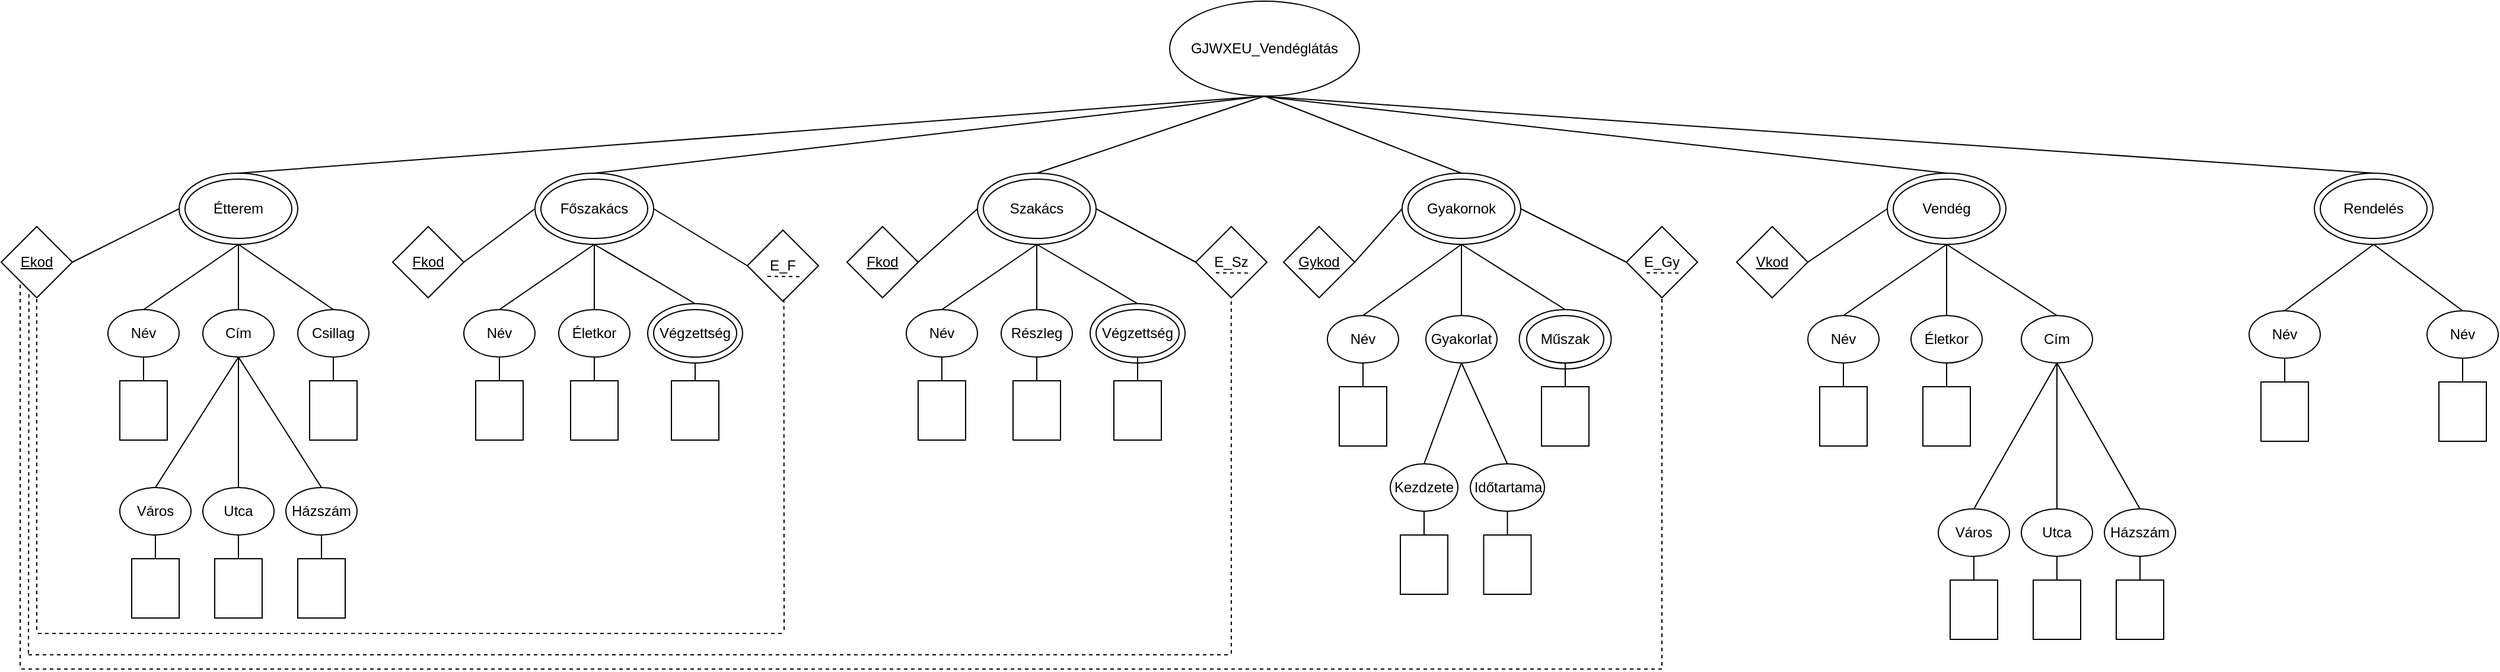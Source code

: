 <mxfile version="28.2.6">
  <diagram name="1 oldal" id="WLCUmYSW4WrJOMDDMaRZ">
    <mxGraphModel dx="4300" dy="1790" grid="1" gridSize="10" guides="1" tooltips="1" connect="1" arrows="1" fold="1" page="1" pageScale="1" pageWidth="827" pageHeight="1169" math="0" shadow="0">
      <root>
        <mxCell id="0" />
        <mxCell id="1" parent="0" />
        <mxCell id="raZlyk8f7OkeZTR7Bswh-1" value="GJWXEU_Vendéglátás" style="ellipse;whiteSpace=wrap;html=1;" parent="1" vertex="1">
          <mxGeometry x="334" y="20" width="160" height="80" as="geometry" />
        </mxCell>
        <mxCell id="raZlyk8f7OkeZTR7Bswh-2" value="Étterem" style="ellipse;whiteSpace=wrap;html=1;" parent="1" vertex="1">
          <mxGeometry x="-496" y="170" width="90" height="50" as="geometry" />
        </mxCell>
        <mxCell id="raZlyk8f7OkeZTR7Bswh-3" value="Főszakács" style="ellipse;whiteSpace=wrap;html=1;" parent="1" vertex="1">
          <mxGeometry x="-196" y="170" width="90" height="50" as="geometry" />
        </mxCell>
        <mxCell id="raZlyk8f7OkeZTR7Bswh-4" value="Szakács" style="ellipse;whiteSpace=wrap;html=1;" parent="1" vertex="1">
          <mxGeometry x="177" y="170" width="90" height="50" as="geometry" />
        </mxCell>
        <mxCell id="raZlyk8f7OkeZTR7Bswh-5" value="Gyakornok" style="ellipse;whiteSpace=wrap;html=1;" parent="1" vertex="1">
          <mxGeometry x="535" y="170" width="90" height="50" as="geometry" />
        </mxCell>
        <mxCell id="raZlyk8f7OkeZTR7Bswh-6" value="Vendég" style="ellipse;whiteSpace=wrap;html=1;" parent="1" vertex="1">
          <mxGeometry x="944" y="170" width="90" height="50" as="geometry" />
        </mxCell>
        <mxCell id="raZlyk8f7OkeZTR7Bswh-7" value="Rendelés" style="ellipse;whiteSpace=wrap;html=1;" parent="1" vertex="1">
          <mxGeometry x="1304" y="170" width="90" height="50" as="geometry" />
        </mxCell>
        <mxCell id="raZlyk8f7OkeZTR7Bswh-8" value="" style="ellipse;whiteSpace=wrap;html=1;fillColor=none;" parent="1" vertex="1">
          <mxGeometry x="-501" y="165" width="100" height="60" as="geometry" />
        </mxCell>
        <mxCell id="raZlyk8f7OkeZTR7Bswh-9" value="" style="ellipse;whiteSpace=wrap;html=1;fillColor=none;" parent="1" vertex="1">
          <mxGeometry x="-201" y="165" width="100" height="60" as="geometry" />
        </mxCell>
        <mxCell id="raZlyk8f7OkeZTR7Bswh-10" value="" style="ellipse;whiteSpace=wrap;html=1;fillColor=none;" parent="1" vertex="1">
          <mxGeometry x="172" y="165" width="100" height="60" as="geometry" />
        </mxCell>
        <mxCell id="raZlyk8f7OkeZTR7Bswh-11" value="" style="ellipse;whiteSpace=wrap;html=1;fillColor=none;" parent="1" vertex="1">
          <mxGeometry x="530" y="165" width="100" height="60" as="geometry" />
        </mxCell>
        <mxCell id="raZlyk8f7OkeZTR7Bswh-12" value="" style="ellipse;whiteSpace=wrap;html=1;fillColor=none;" parent="1" vertex="1">
          <mxGeometry x="939" y="165" width="100" height="60" as="geometry" />
        </mxCell>
        <mxCell id="raZlyk8f7OkeZTR7Bswh-13" value="" style="ellipse;whiteSpace=wrap;html=1;fillColor=none;" parent="1" vertex="1">
          <mxGeometry x="1299" y="165" width="100" height="60" as="geometry" />
        </mxCell>
        <mxCell id="raZlyk8f7OkeZTR7Bswh-14" value="Név" style="ellipse;whiteSpace=wrap;html=1;" parent="1" vertex="1">
          <mxGeometry x="-561" y="280" width="60" height="40" as="geometry" />
        </mxCell>
        <mxCell id="raZlyk8f7OkeZTR7Bswh-15" value="Cím" style="ellipse;whiteSpace=wrap;html=1;" parent="1" vertex="1">
          <mxGeometry x="-481" y="280" width="60" height="40" as="geometry" />
        </mxCell>
        <mxCell id="raZlyk8f7OkeZTR7Bswh-16" value="Csillag" style="ellipse;whiteSpace=wrap;html=1;" parent="1" vertex="1">
          <mxGeometry x="-401" y="280" width="60" height="40" as="geometry" />
        </mxCell>
        <mxCell id="raZlyk8f7OkeZTR7Bswh-17" value="" style="endArrow=none;html=1;rounded=0;exitX=0.5;exitY=0;exitDx=0;exitDy=0;" parent="1" source="raZlyk8f7OkeZTR7Bswh-14" edge="1">
          <mxGeometry width="50" height="50" relative="1" as="geometry">
            <mxPoint x="-501" y="275" as="sourcePoint" />
            <mxPoint x="-451" y="225" as="targetPoint" />
          </mxGeometry>
        </mxCell>
        <mxCell id="raZlyk8f7OkeZTR7Bswh-18" value="" style="endArrow=none;html=1;rounded=0;exitX=0.5;exitY=0;exitDx=0;exitDy=0;entryX=0.5;entryY=0;entryDx=0;entryDy=0;" parent="1" edge="1">
          <mxGeometry width="50" height="50" relative="1" as="geometry">
            <mxPoint x="-451" y="225" as="sourcePoint" />
            <mxPoint x="-371" y="280" as="targetPoint" />
          </mxGeometry>
        </mxCell>
        <mxCell id="raZlyk8f7OkeZTR7Bswh-19" value="" style="endArrow=none;html=1;rounded=0;exitX=0.5;exitY=1;exitDx=0;exitDy=0;entryX=0.5;entryY=0;entryDx=0;entryDy=0;" parent="1" source="raZlyk8f7OkeZTR7Bswh-8" target="raZlyk8f7OkeZTR7Bswh-15" edge="1">
          <mxGeometry width="50" height="50" relative="1" as="geometry">
            <mxPoint x="-361" y="325" as="sourcePoint" />
            <mxPoint x="-281" y="270" as="targetPoint" />
          </mxGeometry>
        </mxCell>
        <mxCell id="raZlyk8f7OkeZTR7Bswh-20" value="&lt;u&gt;Ekod&lt;/u&gt;" style="rhombus;whiteSpace=wrap;html=1;" parent="1" vertex="1">
          <mxGeometry x="-651" y="210" width="60" height="60" as="geometry" />
        </mxCell>
        <mxCell id="raZlyk8f7OkeZTR7Bswh-21" value="" style="endArrow=none;html=1;rounded=0;exitX=1;exitY=0.5;exitDx=0;exitDy=0;entryX=0;entryY=0.5;entryDx=0;entryDy=0;" parent="1" source="raZlyk8f7OkeZTR7Bswh-20" target="raZlyk8f7OkeZTR7Bswh-8" edge="1">
          <mxGeometry width="50" height="50" relative="1" as="geometry">
            <mxPoint x="-501" y="305" as="sourcePoint" />
            <mxPoint x="-421" y="250" as="targetPoint" />
          </mxGeometry>
        </mxCell>
        <mxCell id="raZlyk8f7OkeZTR7Bswh-22" value="Utca" style="ellipse;whiteSpace=wrap;html=1;" parent="1" vertex="1">
          <mxGeometry x="-481" y="430" width="60" height="40" as="geometry" />
        </mxCell>
        <mxCell id="raZlyk8f7OkeZTR7Bswh-23" value="Házszám" style="ellipse;whiteSpace=wrap;html=1;" parent="1" vertex="1">
          <mxGeometry x="-411" y="430" width="60" height="40" as="geometry" />
        </mxCell>
        <mxCell id="raZlyk8f7OkeZTR7Bswh-24" value="Város" style="ellipse;whiteSpace=wrap;html=1;" parent="1" vertex="1">
          <mxGeometry x="-551" y="430" width="60" height="40" as="geometry" />
        </mxCell>
        <mxCell id="raZlyk8f7OkeZTR7Bswh-25" value="" style="endArrow=none;html=1;rounded=0;exitX=0.5;exitY=0;exitDx=0;exitDy=0;" parent="1" source="raZlyk8f7OkeZTR7Bswh-24" edge="1">
          <mxGeometry width="50" height="50" relative="1" as="geometry">
            <mxPoint x="-501" y="370" as="sourcePoint" />
            <mxPoint x="-451" y="320" as="targetPoint" />
          </mxGeometry>
        </mxCell>
        <mxCell id="raZlyk8f7OkeZTR7Bswh-26" value="" style="endArrow=none;html=1;rounded=0;exitX=0.5;exitY=0;exitDx=0;exitDy=0;" parent="1" source="raZlyk8f7OkeZTR7Bswh-22" edge="1">
          <mxGeometry width="50" height="50" relative="1" as="geometry">
            <mxPoint x="-501" y="510" as="sourcePoint" />
            <mxPoint x="-451" y="320" as="targetPoint" />
          </mxGeometry>
        </mxCell>
        <mxCell id="raZlyk8f7OkeZTR7Bswh-27" value="" style="endArrow=none;html=1;rounded=0;exitX=0.5;exitY=0;exitDx=0;exitDy=0;entryX=0.5;entryY=1;entryDx=0;entryDy=0;" parent="1" source="raZlyk8f7OkeZTR7Bswh-23" target="raZlyk8f7OkeZTR7Bswh-15" edge="1">
          <mxGeometry width="50" height="50" relative="1" as="geometry">
            <mxPoint x="-381" y="530" as="sourcePoint" />
            <mxPoint x="-311" y="420" as="targetPoint" />
          </mxGeometry>
        </mxCell>
        <mxCell id="raZlyk8f7OkeZTR7Bswh-28" value="" style="rounded=0;whiteSpace=wrap;html=1;" parent="1" vertex="1">
          <mxGeometry x="-551" y="340" width="40" height="50" as="geometry" />
        </mxCell>
        <mxCell id="raZlyk8f7OkeZTR7Bswh-29" value="" style="rounded=0;whiteSpace=wrap;html=1;" parent="1" vertex="1">
          <mxGeometry x="-391" y="340" width="40" height="50" as="geometry" />
        </mxCell>
        <mxCell id="raZlyk8f7OkeZTR7Bswh-30" value="" style="endArrow=none;html=1;rounded=0;entryX=0.5;entryY=1;entryDx=0;entryDy=0;exitX=0.5;exitY=0;exitDx=0;exitDy=0;" parent="1" source="raZlyk8f7OkeZTR7Bswh-29" edge="1">
          <mxGeometry width="50" height="50" relative="1" as="geometry">
            <mxPoint x="-511" y="300" as="sourcePoint" />
            <mxPoint x="-371" y="320" as="targetPoint" />
          </mxGeometry>
        </mxCell>
        <mxCell id="raZlyk8f7OkeZTR7Bswh-31" value="" style="endArrow=none;html=1;rounded=0;entryX=0.5;entryY=1;entryDx=0;entryDy=0;exitX=0.5;exitY=0;exitDx=0;exitDy=0;" parent="1" source="raZlyk8f7OkeZTR7Bswh-28" target="raZlyk8f7OkeZTR7Bswh-14" edge="1">
          <mxGeometry width="50" height="50" relative="1" as="geometry">
            <mxPoint x="-511" y="300" as="sourcePoint" />
            <mxPoint x="-461" y="250" as="targetPoint" />
          </mxGeometry>
        </mxCell>
        <mxCell id="raZlyk8f7OkeZTR7Bswh-32" value="" style="endArrow=none;html=1;rounded=0;exitX=0.5;exitY=0;exitDx=0;exitDy=0;entryX=0.5;entryY=1;entryDx=0;entryDy=0;" parent="1" source="raZlyk8f7OkeZTR7Bswh-8" edge="1" target="raZlyk8f7OkeZTR7Bswh-1">
          <mxGeometry width="50" height="50" relative="1" as="geometry">
            <mxPoint x="173" y="110" as="sourcePoint" />
            <mxPoint x="305" y="100" as="targetPoint" />
          </mxGeometry>
        </mxCell>
        <mxCell id="raZlyk8f7OkeZTR7Bswh-33" value="" style="endArrow=none;html=1;rounded=0;exitX=0.5;exitY=0;exitDx=0;exitDy=0;entryX=0.5;entryY=1;entryDx=0;entryDy=0;" parent="1" source="raZlyk8f7OkeZTR7Bswh-9" edge="1" target="raZlyk8f7OkeZTR7Bswh-1">
          <mxGeometry width="50" height="50" relative="1" as="geometry">
            <mxPoint x="127" y="150" as="sourcePoint" />
            <mxPoint x="305" y="100" as="targetPoint" />
          </mxGeometry>
        </mxCell>
        <mxCell id="raZlyk8f7OkeZTR7Bswh-34" value="" style="endArrow=none;html=1;rounded=0;exitX=0.5;exitY=0;exitDx=0;exitDy=0;entryX=0.5;entryY=1;entryDx=0;entryDy=0;" parent="1" source="raZlyk8f7OkeZTR7Bswh-10" edge="1" target="raZlyk8f7OkeZTR7Bswh-1">
          <mxGeometry width="50" height="50" relative="1" as="geometry">
            <mxPoint x="123" y="150" as="sourcePoint" />
            <mxPoint x="305" y="100" as="targetPoint" />
          </mxGeometry>
        </mxCell>
        <mxCell id="raZlyk8f7OkeZTR7Bswh-35" value="" style="endArrow=none;html=1;rounded=0;exitX=0.5;exitY=0;exitDx=0;exitDy=0;entryX=0.5;entryY=1;entryDx=0;entryDy=0;" parent="1" source="raZlyk8f7OkeZTR7Bswh-11" edge="1" target="raZlyk8f7OkeZTR7Bswh-1">
          <mxGeometry width="50" height="50" relative="1" as="geometry">
            <mxPoint x="251" y="150" as="sourcePoint" />
            <mxPoint x="301" y="100" as="targetPoint" />
          </mxGeometry>
        </mxCell>
        <mxCell id="raZlyk8f7OkeZTR7Bswh-36" value="" style="endArrow=none;html=1;rounded=0;exitX=0.5;exitY=0;exitDx=0;exitDy=0;" parent="1" source="raZlyk8f7OkeZTR7Bswh-12" edge="1">
          <mxGeometry width="50" height="50" relative="1" as="geometry">
            <mxPoint x="360" y="150" as="sourcePoint" />
            <mxPoint x="410" y="100" as="targetPoint" />
          </mxGeometry>
        </mxCell>
        <mxCell id="raZlyk8f7OkeZTR7Bswh-37" value="" style="endArrow=none;html=1;rounded=0;exitX=0.5;exitY=0;exitDx=0;exitDy=0;" parent="1" source="raZlyk8f7OkeZTR7Bswh-13" edge="1">
          <mxGeometry width="50" height="50" relative="1" as="geometry">
            <mxPoint x="360" y="150" as="sourcePoint" />
            <mxPoint x="410" y="100" as="targetPoint" />
          </mxGeometry>
        </mxCell>
        <mxCell id="raZlyk8f7OkeZTR7Bswh-38" value="Életkor" style="ellipse;whiteSpace=wrap;html=1;" parent="1" vertex="1">
          <mxGeometry x="-181" y="280" width="60" height="40" as="geometry" />
        </mxCell>
        <mxCell id="raZlyk8f7OkeZTR7Bswh-39" value="Név" style="ellipse;whiteSpace=wrap;html=1;" parent="1" vertex="1">
          <mxGeometry x="-261" y="280" width="60" height="40" as="geometry" />
        </mxCell>
        <mxCell id="raZlyk8f7OkeZTR7Bswh-40" value="Végzettség" style="ellipse;whiteSpace=wrap;html=1;" parent="1" vertex="1">
          <mxGeometry x="-101" y="280" width="70" height="40" as="geometry" />
        </mxCell>
        <mxCell id="raZlyk8f7OkeZTR7Bswh-41" value="" style="ellipse;whiteSpace=wrap;html=1;fillColor=none;" parent="1" vertex="1">
          <mxGeometry x="-106" y="275" width="80" height="50" as="geometry" />
        </mxCell>
        <mxCell id="raZlyk8f7OkeZTR7Bswh-42" value="" style="rounded=0;whiteSpace=wrap;html=1;" parent="1" vertex="1">
          <mxGeometry x="-251" y="340" width="40" height="50" as="geometry" />
        </mxCell>
        <mxCell id="raZlyk8f7OkeZTR7Bswh-43" value="" style="rounded=0;whiteSpace=wrap;html=1;" parent="1" vertex="1">
          <mxGeometry x="-171" y="340" width="40" height="50" as="geometry" />
        </mxCell>
        <mxCell id="raZlyk8f7OkeZTR7Bswh-44" value="" style="rounded=0;whiteSpace=wrap;html=1;" parent="1" vertex="1">
          <mxGeometry x="-86" y="340" width="40" height="50" as="geometry" />
        </mxCell>
        <mxCell id="raZlyk8f7OkeZTR7Bswh-45" value="" style="endArrow=none;html=1;rounded=0;exitX=0.5;exitY=0;exitDx=0;exitDy=0;" parent="1" source="raZlyk8f7OkeZTR7Bswh-42" edge="1">
          <mxGeometry width="50" height="50" relative="1" as="geometry">
            <mxPoint x="-281" y="370" as="sourcePoint" />
            <mxPoint x="-231" y="320" as="targetPoint" />
          </mxGeometry>
        </mxCell>
        <mxCell id="raZlyk8f7OkeZTR7Bswh-46" value="" style="endArrow=none;html=1;rounded=0;exitX=0.5;exitY=0;exitDx=0;exitDy=0;" parent="1" source="raZlyk8f7OkeZTR7Bswh-43" edge="1">
          <mxGeometry width="50" height="50" relative="1" as="geometry">
            <mxPoint x="-201" y="370" as="sourcePoint" />
            <mxPoint x="-151" y="320" as="targetPoint" />
          </mxGeometry>
        </mxCell>
        <mxCell id="raZlyk8f7OkeZTR7Bswh-47" value="" style="endArrow=none;html=1;rounded=0;entryX=0.5;entryY=1;entryDx=0;entryDy=0;exitX=0.5;exitY=0;exitDx=0;exitDy=0;" parent="1" source="raZlyk8f7OkeZTR7Bswh-44" target="raZlyk8f7OkeZTR7Bswh-41" edge="1">
          <mxGeometry width="50" height="50" relative="1" as="geometry">
            <mxPoint x="-111" y="380" as="sourcePoint" />
            <mxPoint x="-61" y="330" as="targetPoint" />
          </mxGeometry>
        </mxCell>
        <mxCell id="raZlyk8f7OkeZTR7Bswh-48" value="&lt;u&gt;Fkod&lt;/u&gt;" style="rhombus;whiteSpace=wrap;html=1;" parent="1" vertex="1">
          <mxGeometry x="-321" y="210" width="60" height="60" as="geometry" />
        </mxCell>
        <mxCell id="raZlyk8f7OkeZTR7Bswh-49" value="" style="endArrow=none;html=1;rounded=0;entryX=0;entryY=0.5;entryDx=0;entryDy=0;" parent="1" target="raZlyk8f7OkeZTR7Bswh-9" edge="1">
          <mxGeometry width="50" height="50" relative="1" as="geometry">
            <mxPoint x="-261" y="240" as="sourcePoint" />
            <mxPoint x="-211" y="190" as="targetPoint" />
          </mxGeometry>
        </mxCell>
        <mxCell id="raZlyk8f7OkeZTR7Bswh-50" value="" style="endArrow=none;html=1;rounded=0;entryX=0.5;entryY=1;entryDx=0;entryDy=0;exitX=0.5;exitY=0;exitDx=0;exitDy=0;" parent="1" source="raZlyk8f7OkeZTR7Bswh-39" target="raZlyk8f7OkeZTR7Bswh-9" edge="1">
          <mxGeometry width="50" height="50" relative="1" as="geometry">
            <mxPoint x="-201" y="280" as="sourcePoint" />
            <mxPoint x="-151" y="230" as="targetPoint" />
          </mxGeometry>
        </mxCell>
        <mxCell id="raZlyk8f7OkeZTR7Bswh-51" value="" style="endArrow=none;html=1;rounded=0;entryX=0.5;entryY=1;entryDx=0;entryDy=0;exitX=0.5;exitY=0;exitDx=0;exitDy=0;" parent="1" target="raZlyk8f7OkeZTR7Bswh-9" edge="1">
          <mxGeometry width="50" height="50" relative="1" as="geometry">
            <mxPoint x="-151" y="280" as="sourcePoint" />
            <mxPoint x="-71" y="225" as="targetPoint" />
          </mxGeometry>
        </mxCell>
        <mxCell id="raZlyk8f7OkeZTR7Bswh-52" value="" style="endArrow=none;html=1;rounded=0;entryX=0.5;entryY=1;entryDx=0;entryDy=0;exitX=0.5;exitY=0;exitDx=0;exitDy=0;" parent="1" source="raZlyk8f7OkeZTR7Bswh-41" target="raZlyk8f7OkeZTR7Bswh-9" edge="1">
          <mxGeometry width="50" height="50" relative="1" as="geometry">
            <mxPoint x="-121" y="285" as="sourcePoint" />
            <mxPoint x="-121" y="230" as="targetPoint" />
          </mxGeometry>
        </mxCell>
        <mxCell id="raZlyk8f7OkeZTR7Bswh-53" value="E_F" style="rhombus;whiteSpace=wrap;html=1;" parent="1" vertex="1">
          <mxGeometry x="-22" y="213" width="60" height="60" as="geometry" />
        </mxCell>
        <mxCell id="raZlyk8f7OkeZTR7Bswh-54" value="" style="endArrow=none;html=1;rounded=0;exitX=1;exitY=0.5;exitDx=0;exitDy=0;entryX=0;entryY=0.5;entryDx=0;entryDy=0;" parent="1" source="raZlyk8f7OkeZTR7Bswh-9" target="raZlyk8f7OkeZTR7Bswh-53" edge="1">
          <mxGeometry width="50" height="50" relative="1" as="geometry">
            <mxPoint x="-71" y="290" as="sourcePoint" />
            <mxPoint x="-21" y="240" as="targetPoint" />
          </mxGeometry>
        </mxCell>
        <mxCell id="raZlyk8f7OkeZTR7Bswh-55" value="" style="endArrow=none;dashed=1;html=1;rounded=0;" parent="1" edge="1">
          <mxGeometry width="50" height="50" relative="1" as="geometry">
            <mxPoint x="9" y="550" as="sourcePoint" />
            <mxPoint x="8.8" y="270" as="targetPoint" />
          </mxGeometry>
        </mxCell>
        <mxCell id="raZlyk8f7OkeZTR7Bswh-56" value="" style="endArrow=none;dashed=1;html=1;rounded=0;" parent="1" edge="1">
          <mxGeometry width="50" height="50" relative="1" as="geometry">
            <mxPoint x="-620" y="553" as="sourcePoint" />
            <mxPoint x="10" y="553" as="targetPoint" />
          </mxGeometry>
        </mxCell>
        <mxCell id="raZlyk8f7OkeZTR7Bswh-57" value="" style="endArrow=none;dashed=1;html=1;rounded=0;" parent="1" edge="1">
          <mxGeometry width="50" height="50" relative="1" as="geometry">
            <mxPoint x="-621" y="550" as="sourcePoint" />
            <mxPoint x="-621.08" y="270" as="targetPoint" />
          </mxGeometry>
        </mxCell>
        <mxCell id="raZlyk8f7OkeZTR7Bswh-58" value="" style="endArrow=none;dashed=1;html=1;rounded=0;" parent="1" edge="1">
          <mxGeometry width="50" height="50" relative="1" as="geometry">
            <mxPoint x="-5" y="252.0" as="sourcePoint" />
            <mxPoint x="25" y="252.23" as="targetPoint" />
          </mxGeometry>
        </mxCell>
        <mxCell id="raZlyk8f7OkeZTR7Bswh-60" value="Név" style="ellipse;whiteSpace=wrap;html=1;" parent="1" vertex="1">
          <mxGeometry x="112" y="280" width="60" height="40" as="geometry" />
        </mxCell>
        <mxCell id="raZlyk8f7OkeZTR7Bswh-61" value="" style="rounded=0;whiteSpace=wrap;html=1;" parent="1" vertex="1">
          <mxGeometry x="122" y="340" width="40" height="50" as="geometry" />
        </mxCell>
        <mxCell id="raZlyk8f7OkeZTR7Bswh-62" value="" style="endArrow=none;html=1;rounded=0;exitX=0.5;exitY=0;exitDx=0;exitDy=0;" parent="1" source="raZlyk8f7OkeZTR7Bswh-61" edge="1">
          <mxGeometry width="50" height="50" relative="1" as="geometry">
            <mxPoint x="92" y="370" as="sourcePoint" />
            <mxPoint x="142" y="320" as="targetPoint" />
          </mxGeometry>
        </mxCell>
        <mxCell id="raZlyk8f7OkeZTR7Bswh-63" value="Részleg" style="ellipse;whiteSpace=wrap;html=1;" parent="1" vertex="1">
          <mxGeometry x="192" y="280" width="60" height="40" as="geometry" />
        </mxCell>
        <mxCell id="raZlyk8f7OkeZTR7Bswh-64" value="" style="rounded=0;whiteSpace=wrap;html=1;" parent="1" vertex="1">
          <mxGeometry x="202" y="340" width="40" height="50" as="geometry" />
        </mxCell>
        <mxCell id="raZlyk8f7OkeZTR7Bswh-65" value="" style="endArrow=none;html=1;rounded=0;exitX=0.5;exitY=0;exitDx=0;exitDy=0;" parent="1" source="raZlyk8f7OkeZTR7Bswh-64" edge="1">
          <mxGeometry width="50" height="50" relative="1" as="geometry">
            <mxPoint x="172" y="370" as="sourcePoint" />
            <mxPoint x="222" y="320" as="targetPoint" />
          </mxGeometry>
        </mxCell>
        <mxCell id="raZlyk8f7OkeZTR7Bswh-66" value="Végzettség" style="ellipse;whiteSpace=wrap;html=1;" parent="1" vertex="1">
          <mxGeometry x="272" y="280" width="70" height="40" as="geometry" />
        </mxCell>
        <mxCell id="raZlyk8f7OkeZTR7Bswh-67" value="" style="rounded=0;whiteSpace=wrap;html=1;" parent="1" vertex="1">
          <mxGeometry x="287" y="340" width="40" height="50" as="geometry" />
        </mxCell>
        <mxCell id="raZlyk8f7OkeZTR7Bswh-68" value="" style="endArrow=none;html=1;rounded=0;exitX=0.5;exitY=0;exitDx=0;exitDy=0;entryX=0.5;entryY=1;entryDx=0;entryDy=0;" parent="1" source="raZlyk8f7OkeZTR7Bswh-67" target="raZlyk8f7OkeZTR7Bswh-66" edge="1">
          <mxGeometry width="50" height="50" relative="1" as="geometry">
            <mxPoint x="252" y="370" as="sourcePoint" />
            <mxPoint x="302" y="320" as="targetPoint" />
          </mxGeometry>
        </mxCell>
        <mxCell id="raZlyk8f7OkeZTR7Bswh-69" value="" style="endArrow=none;html=1;rounded=0;exitX=0.5;exitY=0;exitDx=0;exitDy=0;" parent="1" source="raZlyk8f7OkeZTR7Bswh-63" edge="1">
          <mxGeometry width="50" height="50" relative="1" as="geometry">
            <mxPoint x="172" y="275" as="sourcePoint" />
            <mxPoint x="222" y="225" as="targetPoint" />
          </mxGeometry>
        </mxCell>
        <mxCell id="raZlyk8f7OkeZTR7Bswh-70" value="" style="ellipse;whiteSpace=wrap;html=1;fillColor=none;" parent="1" vertex="1">
          <mxGeometry x="267" y="275" width="80" height="50" as="geometry" />
        </mxCell>
        <mxCell id="raZlyk8f7OkeZTR7Bswh-71" value="&lt;u&gt;Fkod&lt;/u&gt;" style="rhombus;whiteSpace=wrap;html=1;" parent="1" vertex="1">
          <mxGeometry x="62" y="210" width="60" height="60" as="geometry" />
        </mxCell>
        <mxCell id="raZlyk8f7OkeZTR7Bswh-72" value="" style="endArrow=none;html=1;rounded=0;exitX=1;exitY=0.5;exitDx=0;exitDy=0;entryX=0;entryY=0.5;entryDx=0;entryDy=0;" parent="1" source="raZlyk8f7OkeZTR7Bswh-71" target="raZlyk8f7OkeZTR7Bswh-10" edge="1">
          <mxGeometry width="50" height="50" relative="1" as="geometry">
            <mxPoint x="42" y="250" as="sourcePoint" />
            <mxPoint x="92" y="200" as="targetPoint" />
          </mxGeometry>
        </mxCell>
        <mxCell id="raZlyk8f7OkeZTR7Bswh-74" value="" style="endArrow=none;html=1;rounded=0;exitX=0.5;exitY=0;exitDx=0;exitDy=0;entryX=0.5;entryY=1;entryDx=0;entryDy=0;" parent="1" source="raZlyk8f7OkeZTR7Bswh-60" target="raZlyk8f7OkeZTR7Bswh-10" edge="1">
          <mxGeometry width="50" height="50" relative="1" as="geometry">
            <mxPoint x="172" y="280" as="sourcePoint" />
            <mxPoint x="222" y="230" as="targetPoint" />
          </mxGeometry>
        </mxCell>
        <mxCell id="raZlyk8f7OkeZTR7Bswh-75" value="" style="endArrow=none;html=1;rounded=0;entryX=0.5;entryY=1;entryDx=0;entryDy=0;exitX=0.5;exitY=0;exitDx=0;exitDy=0;" parent="1" source="raZlyk8f7OkeZTR7Bswh-70" target="raZlyk8f7OkeZTR7Bswh-10" edge="1">
          <mxGeometry width="50" height="50" relative="1" as="geometry">
            <mxPoint x="302" y="270" as="sourcePoint" />
            <mxPoint x="352" y="220" as="targetPoint" />
          </mxGeometry>
        </mxCell>
        <mxCell id="raZlyk8f7OkeZTR7Bswh-76" value="E_Sz" style="rhombus;whiteSpace=wrap;html=1;" parent="1" vertex="1">
          <mxGeometry x="356" y="210" width="60" height="60" as="geometry" />
        </mxCell>
        <mxCell id="raZlyk8f7OkeZTR7Bswh-77" value="" style="endArrow=none;dashed=1;html=1;rounded=0;" parent="1" edge="1">
          <mxGeometry width="50" height="50" relative="1" as="geometry">
            <mxPoint x="373" y="249" as="sourcePoint" />
            <mxPoint x="403" y="249.23" as="targetPoint" />
          </mxGeometry>
        </mxCell>
        <mxCell id="raZlyk8f7OkeZTR7Bswh-78" value="" style="endArrow=none;html=1;rounded=0;entryX=0;entryY=0.5;entryDx=0;entryDy=0;exitX=1;exitY=0.5;exitDx=0;exitDy=0;" parent="1" source="raZlyk8f7OkeZTR7Bswh-10" target="raZlyk8f7OkeZTR7Bswh-76" edge="1">
          <mxGeometry width="50" height="50" relative="1" as="geometry">
            <mxPoint x="322" y="200" as="sourcePoint" />
            <mxPoint x="322" y="150" as="targetPoint" />
          </mxGeometry>
        </mxCell>
        <mxCell id="raZlyk8f7OkeZTR7Bswh-79" value="" style="endArrow=none;dashed=1;html=1;rounded=0;" parent="1" edge="1">
          <mxGeometry width="50" height="50" relative="1" as="geometry">
            <mxPoint x="386" y="570" as="sourcePoint" />
            <mxPoint x="385.91" y="270" as="targetPoint" />
          </mxGeometry>
        </mxCell>
        <mxCell id="raZlyk8f7OkeZTR7Bswh-80" value="" style="endArrow=none;dashed=1;html=1;rounded=0;" parent="1" edge="1">
          <mxGeometry width="50" height="50" relative="1" as="geometry">
            <mxPoint x="-628" y="571" as="sourcePoint" />
            <mxPoint x="386" y="571" as="targetPoint" />
          </mxGeometry>
        </mxCell>
        <mxCell id="raZlyk8f7OkeZTR7Bswh-81" value="" style="endArrow=none;dashed=1;html=1;rounded=0;entryX=0.39;entryY=0.924;entryDx=0;entryDy=0;entryPerimeter=0;" parent="1" target="raZlyk8f7OkeZTR7Bswh-20" edge="1">
          <mxGeometry width="50" height="50" relative="1" as="geometry">
            <mxPoint x="-628" y="570" as="sourcePoint" />
            <mxPoint x="-628" y="260" as="targetPoint" />
          </mxGeometry>
        </mxCell>
        <mxCell id="raZlyk8f7OkeZTR7Bswh-82" value="Név" style="ellipse;whiteSpace=wrap;html=1;" parent="1" vertex="1">
          <mxGeometry x="467" y="285" width="60" height="40" as="geometry" />
        </mxCell>
        <mxCell id="raZlyk8f7OkeZTR7Bswh-83" value="" style="rounded=0;whiteSpace=wrap;html=1;" parent="1" vertex="1">
          <mxGeometry x="477" y="345" width="40" height="50" as="geometry" />
        </mxCell>
        <mxCell id="raZlyk8f7OkeZTR7Bswh-84" value="" style="endArrow=none;html=1;rounded=0;exitX=0.5;exitY=0;exitDx=0;exitDy=0;" parent="1" source="raZlyk8f7OkeZTR7Bswh-83" edge="1">
          <mxGeometry width="50" height="50" relative="1" as="geometry">
            <mxPoint x="447" y="375" as="sourcePoint" />
            <mxPoint x="497" y="325" as="targetPoint" />
          </mxGeometry>
        </mxCell>
        <mxCell id="raZlyk8f7OkeZTR7Bswh-85" value="Gyakorlat" style="ellipse;whiteSpace=wrap;html=1;" parent="1" vertex="1">
          <mxGeometry x="550" y="285" width="60" height="40" as="geometry" />
        </mxCell>
        <mxCell id="raZlyk8f7OkeZTR7Bswh-86" value="" style="rounded=0;whiteSpace=wrap;html=1;" parent="1" vertex="1">
          <mxGeometry x="528.5" y="470" width="40" height="50" as="geometry" />
        </mxCell>
        <mxCell id="raZlyk8f7OkeZTR7Bswh-91" value="Műszak" style="ellipse;whiteSpace=wrap;html=1;" parent="1" vertex="1">
          <mxGeometry x="635" y="285" width="65" height="40" as="geometry" />
        </mxCell>
        <mxCell id="raZlyk8f7OkeZTR7Bswh-92" value="" style="rounded=0;whiteSpace=wrap;html=1;" parent="1" vertex="1">
          <mxGeometry x="647.5" y="345" width="40" height="50" as="geometry" />
        </mxCell>
        <mxCell id="raZlyk8f7OkeZTR7Bswh-93" value="" style="endArrow=none;html=1;rounded=0;exitX=0.5;exitY=0;exitDx=0;exitDy=0;entryX=0.5;entryY=1;entryDx=0;entryDy=0;" parent="1" source="raZlyk8f7OkeZTR7Bswh-92" target="raZlyk8f7OkeZTR7Bswh-91" edge="1">
          <mxGeometry width="50" height="50" relative="1" as="geometry">
            <mxPoint x="610" y="375" as="sourcePoint" />
            <mxPoint x="660" y="325" as="targetPoint" />
          </mxGeometry>
        </mxCell>
        <mxCell id="raZlyk8f7OkeZTR7Bswh-96" value="" style="ellipse;whiteSpace=wrap;html=1;fillColor=none;" parent="1" vertex="1">
          <mxGeometry x="628.75" y="280" width="77.5" height="50" as="geometry" />
        </mxCell>
        <mxCell id="raZlyk8f7OkeZTR7Bswh-97" value="" style="endArrow=none;html=1;rounded=0;entryX=0.5;entryY=1;entryDx=0;entryDy=0;exitX=0.5;exitY=0;exitDx=0;exitDy=0;" parent="1" source="raZlyk8f7OkeZTR7Bswh-85" target="raZlyk8f7OkeZTR7Bswh-11" edge="1">
          <mxGeometry width="50" height="50" relative="1" as="geometry">
            <mxPoint x="530" y="300" as="sourcePoint" />
            <mxPoint x="580" y="250" as="targetPoint" />
          </mxGeometry>
        </mxCell>
        <mxCell id="raZlyk8f7OkeZTR7Bswh-98" value="" style="endArrow=none;html=1;rounded=0;entryX=0.5;entryY=1;entryDx=0;entryDy=0;exitX=0.5;exitY=0;exitDx=0;exitDy=0;" parent="1" source="raZlyk8f7OkeZTR7Bswh-82" target="raZlyk8f7OkeZTR7Bswh-11" edge="1">
          <mxGeometry width="50" height="50" relative="1" as="geometry">
            <mxPoint x="480" y="270" as="sourcePoint" />
            <mxPoint x="530" y="220" as="targetPoint" />
          </mxGeometry>
        </mxCell>
        <mxCell id="raZlyk8f7OkeZTR7Bswh-99" value="" style="endArrow=none;html=1;rounded=0;exitX=0.5;exitY=1;exitDx=0;exitDy=0;entryX=0.5;entryY=0;entryDx=0;entryDy=0;" parent="1" source="raZlyk8f7OkeZTR7Bswh-11" target="raZlyk8f7OkeZTR7Bswh-96" edge="1">
          <mxGeometry width="50" height="50" relative="1" as="geometry">
            <mxPoint x="610" y="270" as="sourcePoint" />
            <mxPoint x="660" y="220" as="targetPoint" />
          </mxGeometry>
        </mxCell>
        <mxCell id="raZlyk8f7OkeZTR7Bswh-100" value="Kezdzete" style="ellipse;whiteSpace=wrap;html=1;" parent="1" vertex="1">
          <mxGeometry x="520" y="410" width="57" height="40" as="geometry" />
        </mxCell>
        <mxCell id="raZlyk8f7OkeZTR7Bswh-101" value="Időtartama" style="ellipse;whiteSpace=wrap;html=1;" parent="1" vertex="1">
          <mxGeometry x="587.5" y="410" width="62.5" height="40" as="geometry" />
        </mxCell>
        <mxCell id="raZlyk8f7OkeZTR7Bswh-102" value="" style="rounded=0;whiteSpace=wrap;html=1;" parent="1" vertex="1">
          <mxGeometry x="598.75" y="470" width="40" height="50" as="geometry" />
        </mxCell>
        <mxCell id="raZlyk8f7OkeZTR7Bswh-103" value="" style="endArrow=none;html=1;rounded=0;exitX=0.5;exitY=0;exitDx=0;exitDy=0;entryX=0.5;entryY=1;entryDx=0;entryDy=0;" parent="1" source="raZlyk8f7OkeZTR7Bswh-100" target="raZlyk8f7OkeZTR7Bswh-85" edge="1">
          <mxGeometry width="50" height="50" relative="1" as="geometry">
            <mxPoint x="540" y="390" as="sourcePoint" />
            <mxPoint x="590" y="340" as="targetPoint" />
          </mxGeometry>
        </mxCell>
        <mxCell id="raZlyk8f7OkeZTR7Bswh-104" value="" style="endArrow=none;html=1;rounded=0;entryX=0.5;entryY=1;entryDx=0;entryDy=0;exitX=0.5;exitY=0;exitDx=0;exitDy=0;" parent="1" source="raZlyk8f7OkeZTR7Bswh-101" target="raZlyk8f7OkeZTR7Bswh-85" edge="1">
          <mxGeometry width="50" height="50" relative="1" as="geometry">
            <mxPoint x="570" y="400" as="sourcePoint" />
            <mxPoint x="620" y="350" as="targetPoint" />
          </mxGeometry>
        </mxCell>
        <mxCell id="raZlyk8f7OkeZTR7Bswh-105" value="" style="endArrow=none;html=1;rounded=0;entryX=0.5;entryY=1;entryDx=0;entryDy=0;exitX=0.5;exitY=0;exitDx=0;exitDy=0;" parent="1" source="raZlyk8f7OkeZTR7Bswh-86" target="raZlyk8f7OkeZTR7Bswh-100" edge="1">
          <mxGeometry width="50" height="50" relative="1" as="geometry">
            <mxPoint x="460" y="510" as="sourcePoint" />
            <mxPoint x="510" y="460" as="targetPoint" />
          </mxGeometry>
        </mxCell>
        <mxCell id="raZlyk8f7OkeZTR7Bswh-106" value="" style="endArrow=none;html=1;rounded=0;entryX=0.5;entryY=1;entryDx=0;entryDy=0;exitX=0.5;exitY=0;exitDx=0;exitDy=0;" parent="1" source="raZlyk8f7OkeZTR7Bswh-102" target="raZlyk8f7OkeZTR7Bswh-101" edge="1">
          <mxGeometry width="50" height="50" relative="1" as="geometry">
            <mxPoint x="540" y="500" as="sourcePoint" />
            <mxPoint x="590" y="450" as="targetPoint" />
          </mxGeometry>
        </mxCell>
        <mxCell id="raZlyk8f7OkeZTR7Bswh-107" value="&lt;u&gt;Gykod&lt;/u&gt;" style="rhombus;whiteSpace=wrap;html=1;" parent="1" vertex="1">
          <mxGeometry x="430" y="210" width="60" height="60" as="geometry" />
        </mxCell>
        <mxCell id="raZlyk8f7OkeZTR7Bswh-108" value="" style="endArrow=none;html=1;rounded=0;entryX=0;entryY=0.5;entryDx=0;entryDy=0;exitX=1;exitY=0.5;exitDx=0;exitDy=0;" parent="1" source="raZlyk8f7OkeZTR7Bswh-107" target="raZlyk8f7OkeZTR7Bswh-11" edge="1">
          <mxGeometry width="50" height="50" relative="1" as="geometry">
            <mxPoint x="480" y="280" as="sourcePoint" />
            <mxPoint x="530" y="230" as="targetPoint" />
          </mxGeometry>
        </mxCell>
        <mxCell id="raZlyk8f7OkeZTR7Bswh-110" value="E_Gy" style="rhombus;whiteSpace=wrap;html=1;" parent="1" vertex="1">
          <mxGeometry x="719" y="210" width="60" height="60" as="geometry" />
        </mxCell>
        <mxCell id="raZlyk8f7OkeZTR7Bswh-111" value="" style="endArrow=none;dashed=1;html=1;rounded=0;" parent="1" edge="1">
          <mxGeometry width="50" height="50" relative="1" as="geometry">
            <mxPoint x="736" y="249" as="sourcePoint" />
            <mxPoint x="766" y="249.23" as="targetPoint" />
          </mxGeometry>
        </mxCell>
        <mxCell id="raZlyk8f7OkeZTR7Bswh-112" value="" style="endArrow=none;dashed=1;html=1;rounded=0;" parent="1" edge="1">
          <mxGeometry width="50" height="50" relative="1" as="geometry">
            <mxPoint x="-634" y="583" as="sourcePoint" />
            <mxPoint x="749" y="583" as="targetPoint" />
          </mxGeometry>
        </mxCell>
        <mxCell id="raZlyk8f7OkeZTR7Bswh-113" value="" style="endArrow=none;dashed=1;html=1;rounded=0;entryX=0.39;entryY=0.924;entryDx=0;entryDy=0;entryPerimeter=0;" parent="1" edge="1">
          <mxGeometry width="50" height="50" relative="1" as="geometry">
            <mxPoint x="-635" y="580" as="sourcePoint" />
            <mxPoint x="-635" y="259" as="targetPoint" />
          </mxGeometry>
        </mxCell>
        <mxCell id="raZlyk8f7OkeZTR7Bswh-116" value="" style="endArrow=none;dashed=1;html=1;rounded=0;" parent="1" edge="1">
          <mxGeometry width="50" height="50" relative="1" as="geometry">
            <mxPoint x="749" y="580" as="sourcePoint" />
            <mxPoint x="749" y="270" as="targetPoint" />
          </mxGeometry>
        </mxCell>
        <mxCell id="raZlyk8f7OkeZTR7Bswh-117" value="" style="rounded=0;whiteSpace=wrap;html=1;" parent="1" vertex="1">
          <mxGeometry x="-541" y="490" width="40" height="50" as="geometry" />
        </mxCell>
        <mxCell id="raZlyk8f7OkeZTR7Bswh-118" value="" style="endArrow=none;html=1;rounded=0;exitX=0.5;exitY=0;exitDx=0;exitDy=0;" parent="1" source="raZlyk8f7OkeZTR7Bswh-117" edge="1">
          <mxGeometry width="50" height="50" relative="1" as="geometry">
            <mxPoint x="-571" y="520" as="sourcePoint" />
            <mxPoint x="-521" y="470" as="targetPoint" />
          </mxGeometry>
        </mxCell>
        <mxCell id="raZlyk8f7OkeZTR7Bswh-119" value="" style="rounded=0;whiteSpace=wrap;html=1;" parent="1" vertex="1">
          <mxGeometry x="-471" y="490" width="40" height="50" as="geometry" />
        </mxCell>
        <mxCell id="raZlyk8f7OkeZTR7Bswh-120" value="" style="endArrow=none;html=1;rounded=0;exitX=0.5;exitY=0;exitDx=0;exitDy=0;" parent="1" source="raZlyk8f7OkeZTR7Bswh-119" edge="1">
          <mxGeometry width="50" height="50" relative="1" as="geometry">
            <mxPoint x="-501" y="520" as="sourcePoint" />
            <mxPoint x="-451" y="470" as="targetPoint" />
          </mxGeometry>
        </mxCell>
        <mxCell id="raZlyk8f7OkeZTR7Bswh-121" value="" style="rounded=0;whiteSpace=wrap;html=1;" parent="1" vertex="1">
          <mxGeometry x="-401" y="490" width="40" height="50" as="geometry" />
        </mxCell>
        <mxCell id="raZlyk8f7OkeZTR7Bswh-122" value="" style="endArrow=none;html=1;rounded=0;exitX=0.5;exitY=0;exitDx=0;exitDy=0;" parent="1" source="raZlyk8f7OkeZTR7Bswh-121" edge="1">
          <mxGeometry width="50" height="50" relative="1" as="geometry">
            <mxPoint x="-431" y="520" as="sourcePoint" />
            <mxPoint x="-381" y="470" as="targetPoint" />
          </mxGeometry>
        </mxCell>
        <mxCell id="raZlyk8f7OkeZTR7Bswh-125" value="" style="endArrow=none;html=1;rounded=0;exitX=1;exitY=0.5;exitDx=0;exitDy=0;entryX=0;entryY=0.5;entryDx=0;entryDy=0;" parent="1" source="raZlyk8f7OkeZTR7Bswh-11" target="raZlyk8f7OkeZTR7Bswh-110" edge="1">
          <mxGeometry width="50" height="50" relative="1" as="geometry">
            <mxPoint x="669" y="220" as="sourcePoint" />
            <mxPoint x="719" y="170" as="targetPoint" />
          </mxGeometry>
        </mxCell>
        <mxCell id="raZlyk8f7OkeZTR7Bswh-132" value="Név" style="ellipse;whiteSpace=wrap;html=1;" parent="1" vertex="1">
          <mxGeometry x="1244" y="281" width="60" height="40" as="geometry" />
        </mxCell>
        <mxCell id="raZlyk8f7OkeZTR7Bswh-133" value="" style="rounded=0;whiteSpace=wrap;html=1;" parent="1" vertex="1">
          <mxGeometry x="1254" y="341" width="40" height="50" as="geometry" />
        </mxCell>
        <mxCell id="raZlyk8f7OkeZTR7Bswh-134" value="" style="endArrow=none;html=1;rounded=0;exitX=0.5;exitY=0;exitDx=0;exitDy=0;" parent="1" source="raZlyk8f7OkeZTR7Bswh-133" edge="1">
          <mxGeometry width="50" height="50" relative="1" as="geometry">
            <mxPoint x="1224" y="371" as="sourcePoint" />
            <mxPoint x="1274" y="321" as="targetPoint" />
          </mxGeometry>
        </mxCell>
        <mxCell id="raZlyk8f7OkeZTR7Bswh-135" value="Név" style="ellipse;whiteSpace=wrap;html=1;" parent="1" vertex="1">
          <mxGeometry x="1394" y="281" width="60" height="40" as="geometry" />
        </mxCell>
        <mxCell id="raZlyk8f7OkeZTR7Bswh-136" value="" style="rounded=0;whiteSpace=wrap;html=1;" parent="1" vertex="1">
          <mxGeometry x="1404" y="341" width="40" height="50" as="geometry" />
        </mxCell>
        <mxCell id="raZlyk8f7OkeZTR7Bswh-137" value="" style="endArrow=none;html=1;rounded=0;exitX=0.5;exitY=0;exitDx=0;exitDy=0;" parent="1" source="raZlyk8f7OkeZTR7Bswh-136" edge="1">
          <mxGeometry width="50" height="50" relative="1" as="geometry">
            <mxPoint x="1374" y="371" as="sourcePoint" />
            <mxPoint x="1424" y="321" as="targetPoint" />
          </mxGeometry>
        </mxCell>
        <mxCell id="raZlyk8f7OkeZTR7Bswh-138" value="" style="endArrow=none;html=1;rounded=0;exitX=0.5;exitY=0;exitDx=0;exitDy=0;entryX=0.5;entryY=1;entryDx=0;entryDy=0;" parent="1" source="raZlyk8f7OkeZTR7Bswh-132" target="raZlyk8f7OkeZTR7Bswh-13" edge="1">
          <mxGeometry width="50" height="50" relative="1" as="geometry">
            <mxPoint x="1309" y="290" as="sourcePoint" />
            <mxPoint x="1359" y="240" as="targetPoint" />
          </mxGeometry>
        </mxCell>
        <mxCell id="raZlyk8f7OkeZTR7Bswh-139" value="" style="endArrow=none;html=1;rounded=0;exitX=0.5;exitY=0;exitDx=0;exitDy=0;entryX=0.5;entryY=1;entryDx=0;entryDy=0;" parent="1" source="raZlyk8f7OkeZTR7Bswh-135" target="raZlyk8f7OkeZTR7Bswh-13" edge="1">
          <mxGeometry width="50" height="50" relative="1" as="geometry">
            <mxPoint x="1319" y="285" as="sourcePoint" />
            <mxPoint x="1394" y="240" as="targetPoint" />
          </mxGeometry>
        </mxCell>
        <mxCell id="raZlyk8f7OkeZTR7Bswh-141" value="Név" style="ellipse;whiteSpace=wrap;html=1;" parent="1" vertex="1">
          <mxGeometry x="872" y="285" width="60" height="40" as="geometry" />
        </mxCell>
        <mxCell id="raZlyk8f7OkeZTR7Bswh-142" value="" style="rounded=0;whiteSpace=wrap;html=1;" parent="1" vertex="1">
          <mxGeometry x="882" y="345" width="40" height="50" as="geometry" />
        </mxCell>
        <mxCell id="raZlyk8f7OkeZTR7Bswh-143" value="" style="endArrow=none;html=1;rounded=0;exitX=0.5;exitY=0;exitDx=0;exitDy=0;" parent="1" source="raZlyk8f7OkeZTR7Bswh-142" edge="1">
          <mxGeometry width="50" height="50" relative="1" as="geometry">
            <mxPoint x="852" y="375" as="sourcePoint" />
            <mxPoint x="902" y="325" as="targetPoint" />
          </mxGeometry>
        </mxCell>
        <mxCell id="4thkHx6iILL6hB1phDN1-1" value="Életkor" style="ellipse;whiteSpace=wrap;html=1;" vertex="1" parent="1">
          <mxGeometry x="959" y="285" width="60" height="40" as="geometry" />
        </mxCell>
        <mxCell id="4thkHx6iILL6hB1phDN1-2" value="" style="rounded=0;whiteSpace=wrap;html=1;" vertex="1" parent="1">
          <mxGeometry x="969" y="345" width="40" height="50" as="geometry" />
        </mxCell>
        <mxCell id="4thkHx6iILL6hB1phDN1-3" value="" style="endArrow=none;html=1;rounded=0;exitX=0.5;exitY=0;exitDx=0;exitDy=0;" edge="1" parent="1" source="4thkHx6iILL6hB1phDN1-2">
          <mxGeometry width="50" height="50" relative="1" as="geometry">
            <mxPoint x="939" y="375" as="sourcePoint" />
            <mxPoint x="989" y="325" as="targetPoint" />
          </mxGeometry>
        </mxCell>
        <mxCell id="4thkHx6iILL6hB1phDN1-4" value="Cím" style="ellipse;whiteSpace=wrap;html=1;" vertex="1" parent="1">
          <mxGeometry x="1052" y="285" width="60" height="40" as="geometry" />
        </mxCell>
        <mxCell id="4thkHx6iILL6hB1phDN1-7" value="Város" style="ellipse;whiteSpace=wrap;html=1;" vertex="1" parent="1">
          <mxGeometry x="982" y="448" width="60" height="40" as="geometry" />
        </mxCell>
        <mxCell id="4thkHx6iILL6hB1phDN1-8" value="Utca" style="ellipse;whiteSpace=wrap;html=1;" vertex="1" parent="1">
          <mxGeometry x="1052" y="448" width="60" height="40" as="geometry" />
        </mxCell>
        <mxCell id="4thkHx6iILL6hB1phDN1-9" value="Házszám" style="ellipse;whiteSpace=wrap;html=1;" vertex="1" parent="1">
          <mxGeometry x="1122" y="448" width="60" height="40" as="geometry" />
        </mxCell>
        <mxCell id="4thkHx6iILL6hB1phDN1-10" value="" style="endArrow=none;html=1;rounded=0;entryX=0.5;entryY=1;entryDx=0;entryDy=0;exitX=0.5;exitY=0;exitDx=0;exitDy=0;" edge="1" parent="1" source="4thkHx6iILL6hB1phDN1-8" target="4thkHx6iILL6hB1phDN1-4">
          <mxGeometry width="50" height="50" relative="1" as="geometry">
            <mxPoint x="1002" y="420" as="sourcePoint" />
            <mxPoint x="1052" y="370" as="targetPoint" />
          </mxGeometry>
        </mxCell>
        <mxCell id="4thkHx6iILL6hB1phDN1-11" value="" style="endArrow=none;html=1;rounded=0;entryX=0.5;entryY=1;entryDx=0;entryDy=0;exitX=0.5;exitY=0;exitDx=0;exitDy=0;" edge="1" parent="1" source="4thkHx6iILL6hB1phDN1-7" target="4thkHx6iILL6hB1phDN1-4">
          <mxGeometry width="50" height="50" relative="1" as="geometry">
            <mxPoint x="1012" y="410" as="sourcePoint" />
            <mxPoint x="1062" y="360" as="targetPoint" />
          </mxGeometry>
        </mxCell>
        <mxCell id="4thkHx6iILL6hB1phDN1-12" value="" style="endArrow=none;html=1;rounded=0;entryX=0.5;entryY=1;entryDx=0;entryDy=0;exitX=0.5;exitY=0;exitDx=0;exitDy=0;" edge="1" parent="1" source="4thkHx6iILL6hB1phDN1-9" target="4thkHx6iILL6hB1phDN1-4">
          <mxGeometry width="50" height="50" relative="1" as="geometry">
            <mxPoint x="1102" y="390" as="sourcePoint" />
            <mxPoint x="1152" y="340" as="targetPoint" />
          </mxGeometry>
        </mxCell>
        <mxCell id="4thkHx6iILL6hB1phDN1-13" value="" style="rounded=0;whiteSpace=wrap;html=1;" vertex="1" parent="1">
          <mxGeometry x="992" y="508" width="40" height="50" as="geometry" />
        </mxCell>
        <mxCell id="4thkHx6iILL6hB1phDN1-14" value="" style="endArrow=none;html=1;rounded=0;exitX=0.5;exitY=0;exitDx=0;exitDy=0;" edge="1" parent="1" source="4thkHx6iILL6hB1phDN1-13">
          <mxGeometry width="50" height="50" relative="1" as="geometry">
            <mxPoint x="962" y="538" as="sourcePoint" />
            <mxPoint x="1012" y="488" as="targetPoint" />
          </mxGeometry>
        </mxCell>
        <mxCell id="4thkHx6iILL6hB1phDN1-15" value="" style="rounded=0;whiteSpace=wrap;html=1;" vertex="1" parent="1">
          <mxGeometry x="1062" y="508" width="40" height="50" as="geometry" />
        </mxCell>
        <mxCell id="4thkHx6iILL6hB1phDN1-16" value="" style="endArrow=none;html=1;rounded=0;exitX=0.5;exitY=0;exitDx=0;exitDy=0;" edge="1" parent="1" source="4thkHx6iILL6hB1phDN1-15">
          <mxGeometry width="50" height="50" relative="1" as="geometry">
            <mxPoint x="1032" y="538" as="sourcePoint" />
            <mxPoint x="1082" y="488" as="targetPoint" />
          </mxGeometry>
        </mxCell>
        <mxCell id="4thkHx6iILL6hB1phDN1-17" value="" style="rounded=0;whiteSpace=wrap;html=1;" vertex="1" parent="1">
          <mxGeometry x="1132" y="508" width="40" height="50" as="geometry" />
        </mxCell>
        <mxCell id="4thkHx6iILL6hB1phDN1-18" value="" style="endArrow=none;html=1;rounded=0;exitX=0.5;exitY=0;exitDx=0;exitDy=0;" edge="1" parent="1" source="4thkHx6iILL6hB1phDN1-17">
          <mxGeometry width="50" height="50" relative="1" as="geometry">
            <mxPoint x="1102" y="538" as="sourcePoint" />
            <mxPoint x="1152" y="488" as="targetPoint" />
          </mxGeometry>
        </mxCell>
        <mxCell id="4thkHx6iILL6hB1phDN1-20" value="" style="endArrow=none;html=1;rounded=0;exitX=0.5;exitY=0;exitDx=0;exitDy=0;entryX=0.5;entryY=1;entryDx=0;entryDy=0;" edge="1" parent="1" source="raZlyk8f7OkeZTR7Bswh-141" target="raZlyk8f7OkeZTR7Bswh-12">
          <mxGeometry width="50" height="50" relative="1" as="geometry">
            <mxPoint x="939" y="280" as="sourcePoint" />
            <mxPoint x="989" y="230" as="targetPoint" />
          </mxGeometry>
        </mxCell>
        <mxCell id="4thkHx6iILL6hB1phDN1-21" value="" style="endArrow=none;html=1;rounded=0;entryX=0.5;entryY=1;entryDx=0;entryDy=0;exitX=0.5;exitY=0;exitDx=0;exitDy=0;" edge="1" parent="1" source="4thkHx6iILL6hB1phDN1-1" target="raZlyk8f7OkeZTR7Bswh-12">
          <mxGeometry width="50" height="50" relative="1" as="geometry">
            <mxPoint x="939" y="290" as="sourcePoint" />
            <mxPoint x="989" y="230" as="targetPoint" />
          </mxGeometry>
        </mxCell>
        <mxCell id="4thkHx6iILL6hB1phDN1-22" value="" style="endArrow=none;html=1;rounded=0;entryX=0.5;entryY=1;entryDx=0;entryDy=0;exitX=0.5;exitY=0;exitDx=0;exitDy=0;" edge="1" parent="1" source="4thkHx6iILL6hB1phDN1-4" target="raZlyk8f7OkeZTR7Bswh-12">
          <mxGeometry width="50" height="50" relative="1" as="geometry">
            <mxPoint x="999" y="290" as="sourcePoint" />
            <mxPoint x="1049" y="240" as="targetPoint" />
          </mxGeometry>
        </mxCell>
        <mxCell id="4thkHx6iILL6hB1phDN1-23" value="&lt;u&gt;Vkod&lt;/u&gt;" style="rhombus;whiteSpace=wrap;html=1;" vertex="1" parent="1">
          <mxGeometry x="812" y="210" width="60" height="60" as="geometry" />
        </mxCell>
        <mxCell id="4thkHx6iILL6hB1phDN1-24" value="" style="endArrow=none;html=1;rounded=0;entryX=0;entryY=0.5;entryDx=0;entryDy=0;exitX=1;exitY=0.5;exitDx=0;exitDy=0;" edge="1" parent="1" source="4thkHx6iILL6hB1phDN1-23" target="raZlyk8f7OkeZTR7Bswh-12">
          <mxGeometry width="50" height="50" relative="1" as="geometry">
            <mxPoint x="879" y="270" as="sourcePoint" />
            <mxPoint x="929" y="220" as="targetPoint" />
          </mxGeometry>
        </mxCell>
      </root>
    </mxGraphModel>
  </diagram>
</mxfile>

